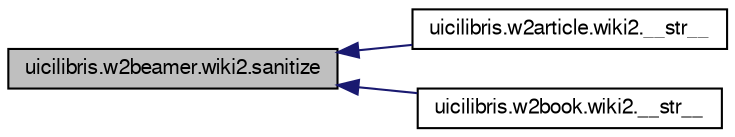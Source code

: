 digraph G
{
  edge [fontname="FreeSans",fontsize="10",labelfontname="FreeSans",labelfontsize="10"];
  node [fontname="FreeSans",fontsize="10",shape=record];
  rankdir="LR";
  Node1 [label="uicilibris.w2beamer.wiki2.sanitize",height=0.2,width=0.4,color="black", fillcolor="grey75", style="filled" fontcolor="black"];
  Node1 -> Node2 [dir="back",color="midnightblue",fontsize="10",style="solid",fontname="FreeSans"];
  Node2 [label="uicilibris.w2article.wiki2.__str__",height=0.2,width=0.4,color="black", fillcolor="white", style="filled",URL="$classuicilibris_1_1w2article_1_1wiki2.html#af05069c6f9b62a40cb0ca4fb142769c9"];
  Node1 -> Node3 [dir="back",color="midnightblue",fontsize="10",style="solid",fontname="FreeSans"];
  Node3 [label="uicilibris.w2book.wiki2.__str__",height=0.2,width=0.4,color="black", fillcolor="white", style="filled",URL="$classuicilibris_1_1w2book_1_1wiki2.html#aebf095bf2882eba45654efa22208a279"];
}
